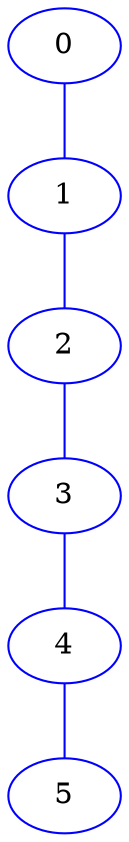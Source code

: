 strict graph "" {
	0	[color=blue];
	1	[color=blue];
	0 -- 1	[color=blue];
	2	[color=blue];
	1 -- 2	[color=blue];
	3	[color=blue];
	2 -- 3	[color=blue];
	4	[color=blue];
	3 -- 4	[color=blue];
	5	[color=blue];
	4 -- 5	[color=blue];
}
